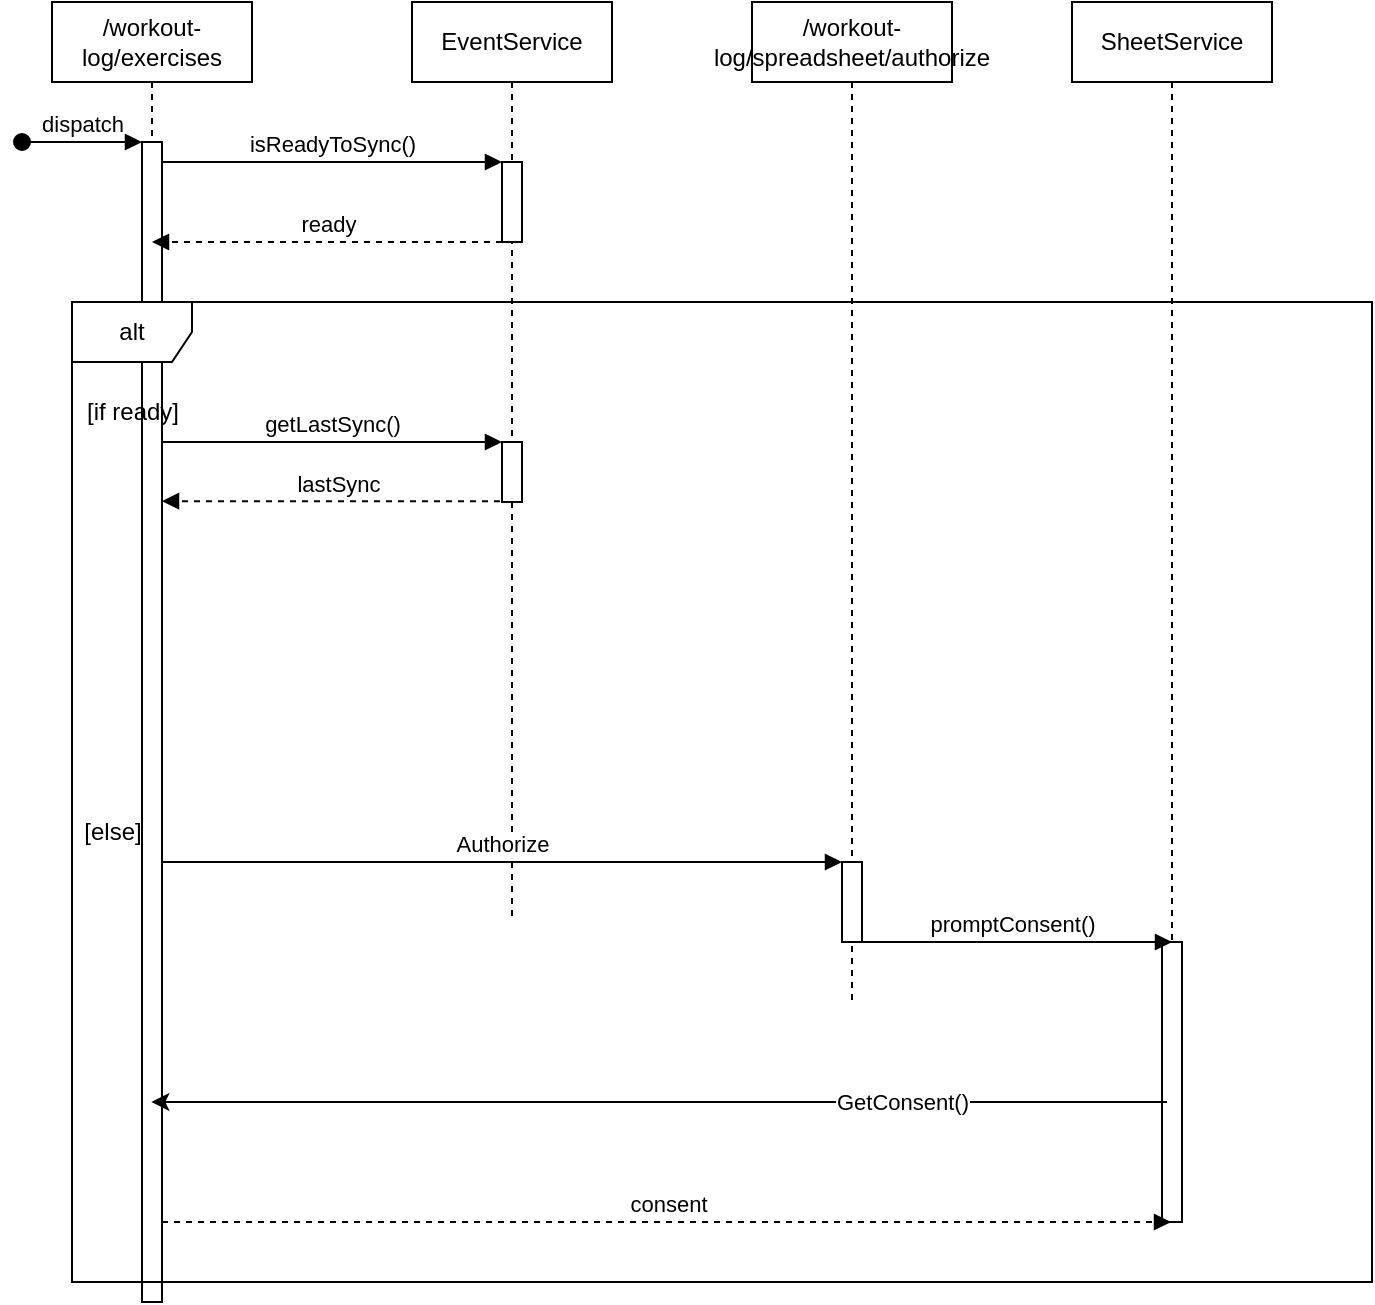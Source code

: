 <mxfile version="21.0.6" type="github">
  <diagram name="Page-1" id="2YBvvXClWsGukQMizWep">
    <mxGraphModel dx="853" dy="728" grid="1" gridSize="10" guides="1" tooltips="1" connect="1" arrows="1" fold="1" page="1" pageScale="1" pageWidth="850" pageHeight="1100" math="0" shadow="0">
      <root>
        <mxCell id="0" />
        <mxCell id="1" parent="0" />
        <mxCell id="aM9ryv3xv72pqoxQDRHE-1" value="/workout-log/exercises" style="shape=umlLifeline;perimeter=lifelinePerimeter;whiteSpace=wrap;html=1;container=0;dropTarget=0;collapsible=0;recursiveResize=0;outlineConnect=0;portConstraint=eastwest;newEdgeStyle={&quot;edgeStyle&quot;:&quot;elbowEdgeStyle&quot;,&quot;elbow&quot;:&quot;vertical&quot;,&quot;curved&quot;:0,&quot;rounded&quot;:0};" parent="1" vertex="1">
          <mxGeometry x="40" y="40" width="100" height="650" as="geometry" />
        </mxCell>
        <mxCell id="aM9ryv3xv72pqoxQDRHE-2" value="" style="html=1;points=[];perimeter=orthogonalPerimeter;outlineConnect=0;targetShapes=umlLifeline;portConstraint=eastwest;newEdgeStyle={&quot;edgeStyle&quot;:&quot;elbowEdgeStyle&quot;,&quot;elbow&quot;:&quot;vertical&quot;,&quot;curved&quot;:0,&quot;rounded&quot;:0};" parent="aM9ryv3xv72pqoxQDRHE-1" vertex="1">
          <mxGeometry x="45" y="70" width="10" height="580" as="geometry" />
        </mxCell>
        <mxCell id="aM9ryv3xv72pqoxQDRHE-3" value="dispatch" style="html=1;verticalAlign=bottom;startArrow=oval;endArrow=block;startSize=8;edgeStyle=elbowEdgeStyle;elbow=vertical;curved=0;rounded=0;" parent="aM9ryv3xv72pqoxQDRHE-1" target="aM9ryv3xv72pqoxQDRHE-2" edge="1">
          <mxGeometry relative="1" as="geometry">
            <mxPoint x="-15" y="70" as="sourcePoint" />
          </mxGeometry>
        </mxCell>
        <mxCell id="aM9ryv3xv72pqoxQDRHE-5" value="EventService" style="shape=umlLifeline;perimeter=lifelinePerimeter;whiteSpace=wrap;html=1;container=0;dropTarget=0;collapsible=0;recursiveResize=0;outlineConnect=0;portConstraint=eastwest;newEdgeStyle={&quot;edgeStyle&quot;:&quot;elbowEdgeStyle&quot;,&quot;elbow&quot;:&quot;vertical&quot;,&quot;curved&quot;:0,&quot;rounded&quot;:0};" parent="1" vertex="1">
          <mxGeometry x="220" y="40" width="100" height="460" as="geometry" />
        </mxCell>
        <mxCell id="aM9ryv3xv72pqoxQDRHE-6" value="" style="html=1;points=[];perimeter=orthogonalPerimeter;outlineConnect=0;targetShapes=umlLifeline;portConstraint=eastwest;newEdgeStyle={&quot;edgeStyle&quot;:&quot;elbowEdgeStyle&quot;,&quot;elbow&quot;:&quot;vertical&quot;,&quot;curved&quot;:0,&quot;rounded&quot;:0};" parent="aM9ryv3xv72pqoxQDRHE-5" vertex="1">
          <mxGeometry x="45" y="80" width="10" height="40" as="geometry" />
        </mxCell>
        <mxCell id="aM9ryv3xv72pqoxQDRHE-7" value="isReadyToSync()" style="html=1;verticalAlign=bottom;endArrow=block;edgeStyle=elbowEdgeStyle;elbow=vertical;curved=0;rounded=0;" parent="1" source="aM9ryv3xv72pqoxQDRHE-2" target="aM9ryv3xv72pqoxQDRHE-6" edge="1">
          <mxGeometry relative="1" as="geometry">
            <mxPoint x="195" y="130" as="sourcePoint" />
            <Array as="points">
              <mxPoint x="180" y="120" />
            </Array>
          </mxGeometry>
        </mxCell>
        <mxCell id="aM9ryv3xv72pqoxQDRHE-9" value="ready" style="html=1;verticalAlign=bottom;endArrow=block;edgeStyle=elbowEdgeStyle;elbow=vertical;curved=0;rounded=0;strokeColor=default;dashed=1;" parent="1" source="aM9ryv3xv72pqoxQDRHE-6" edge="1">
          <mxGeometry relative="1" as="geometry">
            <mxPoint x="175" y="160" as="sourcePoint" />
            <Array as="points">
              <mxPoint x="190" y="160" />
            </Array>
            <mxPoint x="90" y="160" as="targetPoint" />
          </mxGeometry>
        </mxCell>
        <mxCell id="Ipr4Sg0LeacYaIIGtMkX-1" value="alt" style="shape=umlFrame;whiteSpace=wrap;html=1;pointerEvents=0;" vertex="1" parent="1">
          <mxGeometry x="50" y="190" width="650" height="490" as="geometry" />
        </mxCell>
        <mxCell id="Ipr4Sg0LeacYaIIGtMkX-3" value="[if ready]" style="text;html=1;align=center;verticalAlign=middle;resizable=0;points=[];autosize=1;strokeColor=none;fillColor=none;" vertex="1" parent="1">
          <mxGeometry x="45" y="230" width="70" height="30" as="geometry" />
        </mxCell>
        <mxCell id="Ipr4Sg0LeacYaIIGtMkX-4" value="[else]" style="text;html=1;align=center;verticalAlign=middle;resizable=0;points=[];autosize=1;strokeColor=none;fillColor=none;" vertex="1" parent="1">
          <mxGeometry x="45" y="440" width="50" height="30" as="geometry" />
        </mxCell>
        <mxCell id="Ipr4Sg0LeacYaIIGtMkX-5" value="getLastSync()" style="html=1;verticalAlign=bottom;endArrow=block;edgeStyle=elbowEdgeStyle;elbow=vertical;curved=0;rounded=0;" edge="1" parent="1">
          <mxGeometry relative="1" as="geometry">
            <mxPoint x="95" y="260" as="sourcePoint" />
            <Array as="points">
              <mxPoint x="180" y="260" />
            </Array>
            <mxPoint x="265" y="260" as="targetPoint" />
          </mxGeometry>
        </mxCell>
        <mxCell id="Ipr4Sg0LeacYaIIGtMkX-6" value="lastSync" style="html=1;verticalAlign=bottom;endArrow=block;edgeStyle=elbowEdgeStyle;elbow=vertical;curved=0;rounded=0;strokeColor=default;dashed=1;" edge="1" parent="1">
          <mxGeometry relative="1" as="geometry">
            <mxPoint x="270" y="289.58" as="sourcePoint" />
            <Array as="points">
              <mxPoint x="195" y="289.58" />
            </Array>
            <mxPoint x="95" y="289.58" as="targetPoint" />
          </mxGeometry>
        </mxCell>
        <mxCell id="Ipr4Sg0LeacYaIIGtMkX-7" value="" style="html=1;points=[];perimeter=orthogonalPerimeter;outlineConnect=0;targetShapes=umlLifeline;portConstraint=eastwest;newEdgeStyle={&quot;edgeStyle&quot;:&quot;elbowEdgeStyle&quot;,&quot;elbow&quot;:&quot;vertical&quot;,&quot;curved&quot;:0,&quot;rounded&quot;:0};" vertex="1" parent="1">
          <mxGeometry x="265" y="260" width="10" height="30" as="geometry" />
        </mxCell>
        <mxCell id="Ipr4Sg0LeacYaIIGtMkX-8" value="/workout-log/spreadsheet/authorize" style="shape=umlLifeline;perimeter=lifelinePerimeter;whiteSpace=wrap;html=1;container=0;dropTarget=0;collapsible=0;recursiveResize=0;outlineConnect=0;portConstraint=eastwest;newEdgeStyle={&quot;edgeStyle&quot;:&quot;elbowEdgeStyle&quot;,&quot;elbow&quot;:&quot;vertical&quot;,&quot;curved&quot;:0,&quot;rounded&quot;:0};" vertex="1" parent="1">
          <mxGeometry x="390" y="40" width="100" height="500" as="geometry" />
        </mxCell>
        <mxCell id="Ipr4Sg0LeacYaIIGtMkX-9" value="" style="html=1;points=[];perimeter=orthogonalPerimeter;outlineConnect=0;targetShapes=umlLifeline;portConstraint=eastwest;newEdgeStyle={&quot;edgeStyle&quot;:&quot;elbowEdgeStyle&quot;,&quot;elbow&quot;:&quot;vertical&quot;,&quot;curved&quot;:0,&quot;rounded&quot;:0};" vertex="1" parent="Ipr4Sg0LeacYaIIGtMkX-8">
          <mxGeometry x="45" y="430" width="10" height="40" as="geometry" />
        </mxCell>
        <mxCell id="Ipr4Sg0LeacYaIIGtMkX-12" value="Authorize" style="html=1;verticalAlign=bottom;endArrow=block;edgeStyle=elbowEdgeStyle;elbow=vertical;curved=0;rounded=0;" edge="1" parent="1">
          <mxGeometry relative="1" as="geometry">
            <mxPoint x="95" y="470" as="sourcePoint" />
            <Array as="points">
              <mxPoint x="180" y="470" />
            </Array>
            <mxPoint x="435" y="470" as="targetPoint" />
          </mxGeometry>
        </mxCell>
        <mxCell id="Ipr4Sg0LeacYaIIGtMkX-13" value="SheetService&lt;br&gt;" style="shape=umlLifeline;perimeter=lifelinePerimeter;whiteSpace=wrap;html=1;container=0;dropTarget=0;collapsible=0;recursiveResize=0;outlineConnect=0;portConstraint=eastwest;newEdgeStyle={&quot;edgeStyle&quot;:&quot;elbowEdgeStyle&quot;,&quot;elbow&quot;:&quot;vertical&quot;,&quot;curved&quot;:0,&quot;rounded&quot;:0};" vertex="1" parent="1">
          <mxGeometry x="550" y="40" width="100" height="500" as="geometry" />
        </mxCell>
        <mxCell id="Ipr4Sg0LeacYaIIGtMkX-14" value="" style="html=1;points=[];perimeter=orthogonalPerimeter;outlineConnect=0;targetShapes=umlLifeline;portConstraint=eastwest;newEdgeStyle={&quot;edgeStyle&quot;:&quot;elbowEdgeStyle&quot;,&quot;elbow&quot;:&quot;vertical&quot;,&quot;curved&quot;:0,&quot;rounded&quot;:0};" vertex="1" parent="Ipr4Sg0LeacYaIIGtMkX-13">
          <mxGeometry x="45" y="470" width="10" height="140" as="geometry" />
        </mxCell>
        <mxCell id="Ipr4Sg0LeacYaIIGtMkX-15" value="promptConsent()" style="html=1;verticalAlign=bottom;endArrow=block;edgeStyle=elbowEdgeStyle;elbow=vertical;curved=0;rounded=0;" edge="1" parent="1">
          <mxGeometry relative="1" as="geometry">
            <mxPoint x="440" y="510" as="sourcePoint" />
            <Array as="points">
              <mxPoint x="525" y="510" />
            </Array>
            <mxPoint x="600" y="510" as="targetPoint" />
            <mxPoint as="offset" />
          </mxGeometry>
        </mxCell>
        <mxCell id="Ipr4Sg0LeacYaIIGtMkX-17" value="" style="endArrow=classic;html=1;rounded=0;" edge="1" parent="1">
          <mxGeometry width="50" height="50" relative="1" as="geometry">
            <mxPoint x="597.5" y="590" as="sourcePoint" />
            <mxPoint x="89.667" y="590" as="targetPoint" />
          </mxGeometry>
        </mxCell>
        <mxCell id="Ipr4Sg0LeacYaIIGtMkX-18" value="GetConsent()" style="edgeLabel;html=1;align=center;verticalAlign=middle;resizable=0;points=[];" vertex="1" connectable="0" parent="Ipr4Sg0LeacYaIIGtMkX-17">
          <mxGeometry x="-0.478" relative="1" as="geometry">
            <mxPoint as="offset" />
          </mxGeometry>
        </mxCell>
        <mxCell id="Ipr4Sg0LeacYaIIGtMkX-19" value="consent" style="html=1;verticalAlign=bottom;endArrow=block;edgeStyle=elbowEdgeStyle;elbow=vertical;curved=0;rounded=0;dashed=1;" edge="1" parent="1">
          <mxGeometry relative="1" as="geometry">
            <mxPoint x="95" y="650" as="sourcePoint" />
            <Array as="points">
              <mxPoint x="180" y="650" />
            </Array>
            <mxPoint x="599.5" y="650" as="targetPoint" />
          </mxGeometry>
        </mxCell>
      </root>
    </mxGraphModel>
  </diagram>
</mxfile>

